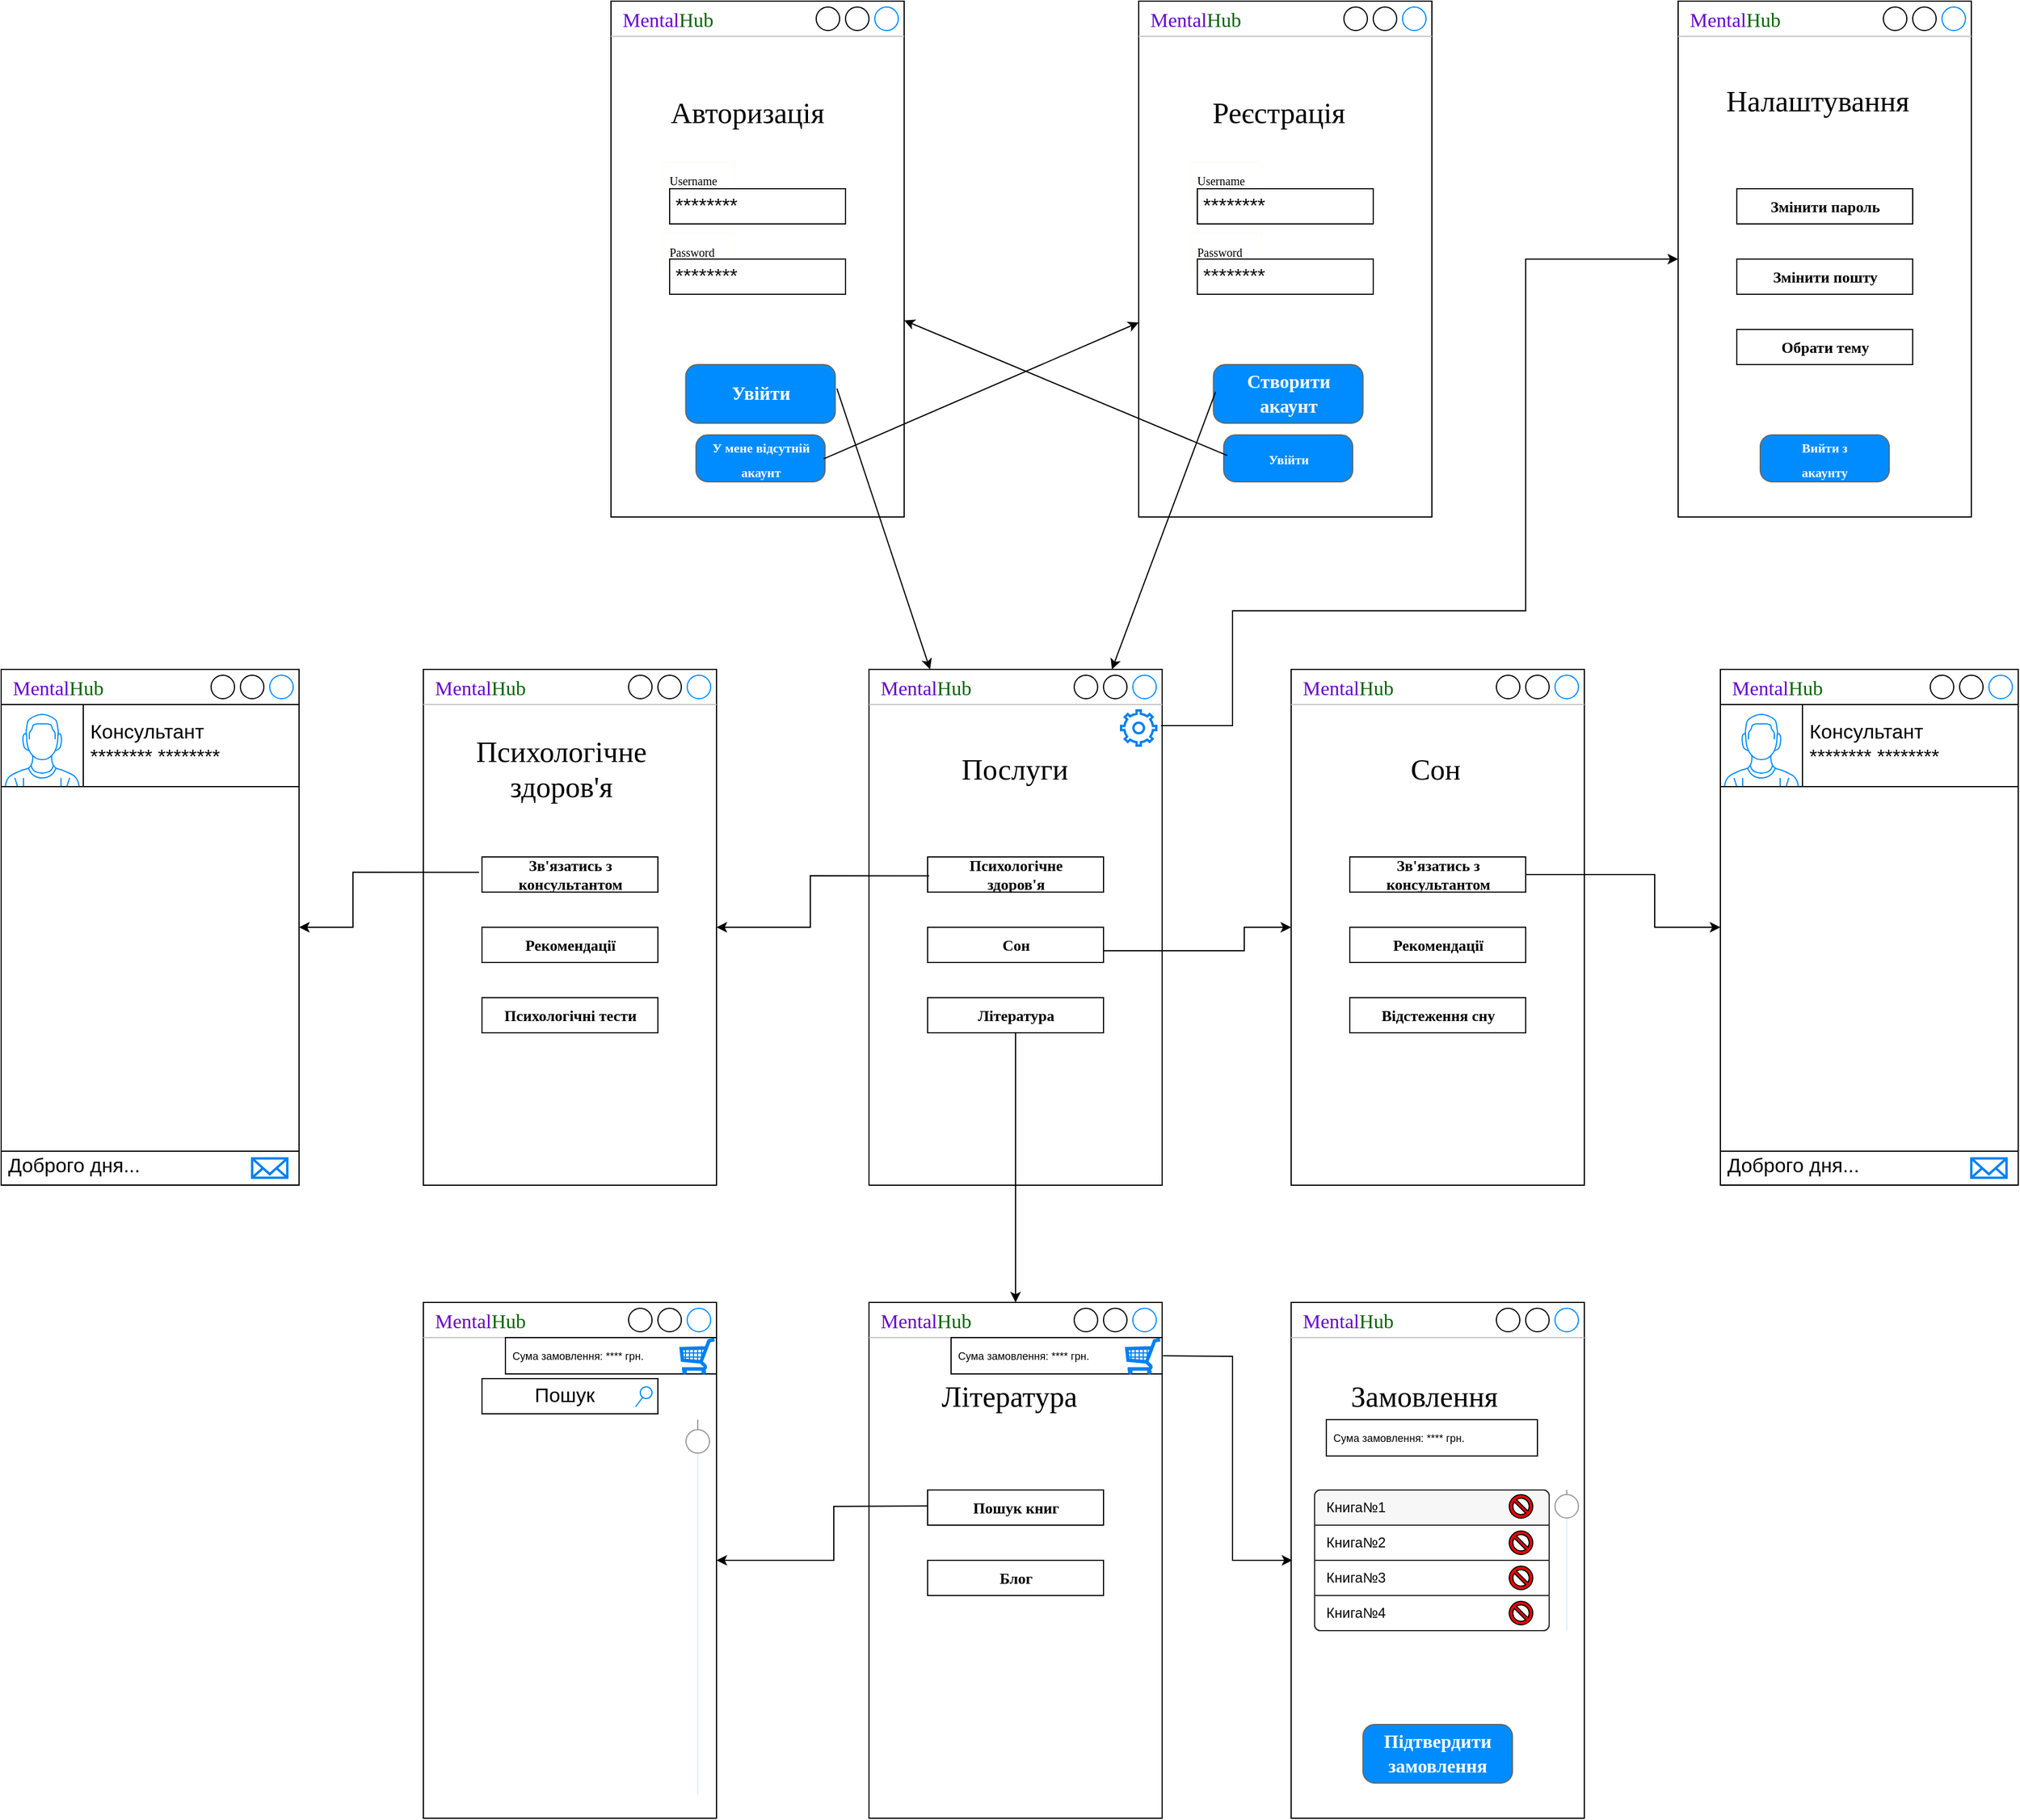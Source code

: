 <mxfile version="21.8.2" type="device">
  <diagram name="Страница — 1" id="GnSCQww6XoY2D_I-w1qQ">
    <mxGraphModel dx="707" dy="452" grid="1" gridSize="10" guides="1" tooltips="1" connect="1" arrows="1" fold="1" page="1" pageScale="1" pageWidth="3300" pageHeight="2339" math="0" shadow="0">
      <root>
        <mxCell id="0" />
        <mxCell id="1" parent="0" />
        <mxCell id="6fhiK-dv3YmNcR4Dkuwi-2" value="&lt;font face=&quot;Comic Sans MS&quot;&gt;&lt;font color=&quot;#6600cc&quot;&gt;Mental&lt;/font&gt;&lt;font color=&quot;#006600&quot;&gt;Hub&lt;/font&gt;&lt;/font&gt;" style="strokeWidth=1;shadow=0;dashed=0;align=center;html=1;shape=mxgraph.mockup.containers.window;align=left;verticalAlign=top;spacingLeft=8;strokeColor2=#008cff;strokeColor3=#c4c4c4;fontColor=#666666;mainText=;fontSize=17;labelBackgroundColor=none;whiteSpace=wrap;" parent="1" vertex="1">
          <mxGeometry x="860" y="40" width="250" height="440" as="geometry" />
        </mxCell>
        <mxCell id="6fhiK-dv3YmNcR4Dkuwi-6" value="&lt;font color=&quot;#000000&quot;&gt;&lt;span style=&quot;font-size: 25px;&quot;&gt;Авторизація&lt;/span&gt;&lt;/font&gt;" style="strokeWidth=0;shadow=0;dashed=0;align=center;html=1;shape=mxgraph.mockup.forms.pwField;strokeColor=#FFFFFF;mainText=;align=left;fontColor=#666666;fontSize=17;spacingLeft=3;fontFamily=Ubuntu;fontSource=https%3A%2F%2Ffonts.googleapis.com%2Fcss%3Ffamily%3DUbuntu;" parent="1" vertex="1">
          <mxGeometry x="906.25" y="120" width="157.5" height="30" as="geometry" />
        </mxCell>
        <mxCell id="6fhiK-dv3YmNcR4Dkuwi-7" value="&lt;font data-font-src=&quot;https://fonts.googleapis.com/css?family=Ubuntu&quot; face=&quot;Ubuntu&quot; style=&quot;font-size: 10px;&quot; color=&quot;#000000&quot;&gt;Username&lt;/font&gt;" style="strokeWidth=1;shadow=0;dashed=0;align=center;html=1;shape=mxgraph.mockup.forms.pwField;strokeColor=#FFFCF7;mainText=;align=left;fontColor=#666666;fontSize=17;spacingLeft=3;" parent="1" vertex="1">
          <mxGeometry x="905" y="177" width="60" height="30" as="geometry" />
        </mxCell>
        <mxCell id="6fhiK-dv3YmNcR4Dkuwi-4" value="&lt;font color=&quot;#000000&quot;&gt;********&lt;/font&gt;" style="strokeWidth=1;shadow=0;dashed=0;align=center;html=1;shape=mxgraph.mockup.forms.pwField;strokeColor=#000000;mainText=;align=left;fontColor=#666666;fontSize=17;spacingLeft=3;" parent="1" vertex="1">
          <mxGeometry x="910" y="200" width="150" height="30" as="geometry" />
        </mxCell>
        <mxCell id="6fhiK-dv3YmNcR4Dkuwi-8" value="&lt;font data-font-src=&quot;https://fonts.googleapis.com/css?family=Ubuntu&quot; face=&quot;Ubuntu&quot; style=&quot;font-size: 10px;&quot; color=&quot;#000000&quot;&gt;Password&lt;/font&gt;" style="strokeWidth=1;shadow=0;dashed=0;align=center;html=1;shape=mxgraph.mockup.forms.pwField;strokeColor=#FFFCF7;mainText=;align=left;fontColor=#666666;fontSize=17;spacingLeft=3;" parent="1" vertex="1">
          <mxGeometry x="905" y="238" width="60" height="30" as="geometry" />
        </mxCell>
        <mxCell id="6fhiK-dv3YmNcR4Dkuwi-3" value="&lt;font color=&quot;#0d0d0d&quot;&gt;********&lt;/font&gt;" style="strokeWidth=1;shadow=0;dashed=0;align=center;html=1;shape=mxgraph.mockup.forms.pwField;strokeColor=#0F0F0F;mainText=;align=left;fontColor=#666666;fontSize=17;spacingLeft=3;" parent="1" vertex="1">
          <mxGeometry x="910" y="260" width="150" height="30" as="geometry" />
        </mxCell>
        <mxCell id="6fhiK-dv3YmNcR4Dkuwi-9" value="&lt;font style=&quot;font-size: 16px;&quot; data-font-src=&quot;https://fonts.googleapis.com/css?family=Ubuntu&quot; face=&quot;Ubuntu&quot;&gt;Увійти&lt;/font&gt;" style="strokeWidth=1;shadow=0;dashed=0;align=center;html=1;shape=mxgraph.mockup.buttons.button;strokeColor=#666666;fontColor=#ffffff;mainText=;buttonStyle=round;fontSize=17;fontStyle=1;fillColor=#008cff;whiteSpace=wrap;" parent="1" vertex="1">
          <mxGeometry x="923.75" y="350" width="127.5" height="50" as="geometry" />
        </mxCell>
        <mxCell id="6fhiK-dv3YmNcR4Dkuwi-10" value="&lt;font face=&quot;Ubuntu&quot;&gt;&lt;span style=&quot;font-size: 11px;&quot;&gt;У мене відсутній акаунт&lt;/span&gt;&lt;/font&gt;" style="strokeWidth=1;shadow=0;dashed=0;align=center;html=1;shape=mxgraph.mockup.buttons.button;strokeColor=#666666;fontColor=#ffffff;mainText=;buttonStyle=round;fontSize=17;fontStyle=1;fillColor=#008cff;verticalAlign=middle;horizontal=1;whiteSpace=wrap;labelBackgroundColor=none;labelBorderColor=none;spacing=0;" parent="1" vertex="1">
          <mxGeometry x="932.5" y="410" width="110" height="40" as="geometry" />
        </mxCell>
        <mxCell id="6fhiK-dv3YmNcR4Dkuwi-14" value="&lt;font face=&quot;Comic Sans MS&quot;&gt;&lt;font color=&quot;#6600cc&quot;&gt;Mental&lt;/font&gt;&lt;font color=&quot;#006600&quot;&gt;Hub&lt;/font&gt;&lt;/font&gt;" style="strokeWidth=1;shadow=0;dashed=0;align=center;html=1;shape=mxgraph.mockup.containers.window;align=left;verticalAlign=top;spacingLeft=8;strokeColor2=#008cff;strokeColor3=#c4c4c4;fontColor=#666666;mainText=;fontSize=17;labelBackgroundColor=none;whiteSpace=wrap;" parent="1" vertex="1">
          <mxGeometry x="1310" y="40" width="250" height="440" as="geometry" />
        </mxCell>
        <mxCell id="6fhiK-dv3YmNcR4Dkuwi-15" value="&lt;font color=&quot;#000000&quot;&gt;&lt;span style=&quot;font-size: 25px;&quot;&gt;Реєстрація&lt;/span&gt;&lt;/font&gt;" style="strokeWidth=0;shadow=0;dashed=0;align=center;html=1;shape=mxgraph.mockup.forms.pwField;strokeColor=#FFFFFF;mainText=;align=left;fontColor=#666666;fontSize=17;spacingLeft=3;fontFamily=Ubuntu;fontSource=https%3A%2F%2Ffonts.googleapis.com%2Fcss%3Ffamily%3DUbuntu;" parent="1" vertex="1">
          <mxGeometry x="1368.13" y="120" width="133.75" height="30" as="geometry" />
        </mxCell>
        <mxCell id="6fhiK-dv3YmNcR4Dkuwi-16" value="&lt;font data-font-src=&quot;https://fonts.googleapis.com/css?family=Ubuntu&quot; face=&quot;Ubuntu&quot; style=&quot;font-size: 10px;&quot; color=&quot;#000000&quot;&gt;Username&lt;/font&gt;" style="strokeWidth=1;shadow=0;dashed=0;align=center;html=1;shape=mxgraph.mockup.forms.pwField;strokeColor=#FFFCF7;mainText=;align=left;fontColor=#666666;fontSize=17;spacingLeft=3;" parent="1" vertex="1">
          <mxGeometry x="1355" y="177" width="60" height="30" as="geometry" />
        </mxCell>
        <mxCell id="6fhiK-dv3YmNcR4Dkuwi-17" value="&lt;font color=&quot;#000000&quot;&gt;********&lt;/font&gt;" style="strokeWidth=1;shadow=0;dashed=0;align=center;html=1;shape=mxgraph.mockup.forms.pwField;strokeColor=#000000;mainText=;align=left;fontColor=#666666;fontSize=17;spacingLeft=3;" parent="1" vertex="1">
          <mxGeometry x="1360" y="200" width="150" height="30" as="geometry" />
        </mxCell>
        <mxCell id="6fhiK-dv3YmNcR4Dkuwi-18" value="&lt;font data-font-src=&quot;https://fonts.googleapis.com/css?family=Ubuntu&quot; face=&quot;Ubuntu&quot; style=&quot;font-size: 10px;&quot; color=&quot;#000000&quot;&gt;Password&lt;/font&gt;" style="strokeWidth=1;shadow=0;dashed=0;align=center;html=1;shape=mxgraph.mockup.forms.pwField;strokeColor=#FFFCF7;mainText=;align=left;fontColor=#666666;fontSize=17;spacingLeft=3;" parent="1" vertex="1">
          <mxGeometry x="1355" y="238" width="60" height="30" as="geometry" />
        </mxCell>
        <mxCell id="6fhiK-dv3YmNcR4Dkuwi-19" value="&lt;font color=&quot;#0d0d0d&quot;&gt;********&lt;/font&gt;" style="strokeWidth=1;shadow=0;dashed=0;align=center;html=1;shape=mxgraph.mockup.forms.pwField;strokeColor=#0F0F0F;mainText=;align=left;fontColor=#666666;fontSize=17;spacingLeft=3;" parent="1" vertex="1">
          <mxGeometry x="1360" y="260" width="150" height="30" as="geometry" />
        </mxCell>
        <mxCell id="6fhiK-dv3YmNcR4Dkuwi-20" value="&lt;font face=&quot;Ubuntu&quot;&gt;&lt;span style=&quot;font-size: 16px;&quot;&gt;Створити&lt;br&gt;акаунт&lt;br&gt;&lt;/span&gt;&lt;/font&gt;" style="strokeWidth=1;shadow=0;dashed=0;align=center;html=1;shape=mxgraph.mockup.buttons.button;strokeColor=#666666;fontColor=#ffffff;mainText=;buttonStyle=round;fontSize=17;fontStyle=1;fillColor=#008cff;whiteSpace=wrap;" parent="1" vertex="1">
          <mxGeometry x="1373.75" y="350" width="127.5" height="50" as="geometry" />
        </mxCell>
        <mxCell id="6fhiK-dv3YmNcR4Dkuwi-21" value="&lt;font face=&quot;Ubuntu&quot;&gt;&lt;span style=&quot;font-size: 11px;&quot;&gt;Увійти&lt;/span&gt;&lt;/font&gt;" style="strokeWidth=1;shadow=0;dashed=0;align=center;html=1;shape=mxgraph.mockup.buttons.button;strokeColor=#666666;fontColor=#ffffff;mainText=;buttonStyle=round;fontSize=17;fontStyle=1;fillColor=#008cff;verticalAlign=middle;horizontal=1;whiteSpace=wrap;labelBackgroundColor=none;labelBorderColor=none;spacing=0;" parent="1" vertex="1">
          <mxGeometry x="1382.5" y="410" width="110" height="40" as="geometry" />
        </mxCell>
        <mxCell id="fYolHv9IbK95dR3w9ptZ-1" value="&lt;font face=&quot;Comic Sans MS&quot;&gt;&lt;font color=&quot;#6600cc&quot;&gt;Mental&lt;/font&gt;&lt;font color=&quot;#006600&quot;&gt;Hub&lt;/font&gt;&lt;/font&gt;" style="strokeWidth=1;shadow=0;dashed=0;align=center;html=1;shape=mxgraph.mockup.containers.window;align=left;verticalAlign=top;spacingLeft=8;strokeColor2=#008cff;strokeColor3=#c4c4c4;fontColor=#666666;mainText=;fontSize=17;labelBackgroundColor=none;whiteSpace=wrap;" vertex="1" parent="1">
          <mxGeometry x="1080" y="610" width="250" height="440" as="geometry" />
        </mxCell>
        <mxCell id="fYolHv9IbK95dR3w9ptZ-2" value="&lt;font color=&quot;#000000&quot;&gt;&lt;span style=&quot;font-size: 25px;&quot;&gt;Послуги&lt;/span&gt;&lt;/font&gt;" style="strokeWidth=0;shadow=0;dashed=0;align=center;html=1;shape=mxgraph.mockup.forms.pwField;strokeColor=#FFFFFF;mainText=;align=left;fontColor=#666666;fontSize=17;spacingLeft=3;fontFamily=Ubuntu;fontSource=https%3A%2F%2Ffonts.googleapis.com%2Fcss%3Ffamily%3DUbuntu;" vertex="1" parent="1">
          <mxGeometry x="1154.06" y="680" width="101.87" height="30" as="geometry" />
        </mxCell>
        <mxCell id="fYolHv9IbK95dR3w9ptZ-4" value="&lt;div style=&quot;&quot;&gt;&lt;br&gt;&lt;/div&gt;" style="strokeWidth=1;shadow=0;dashed=0;align=center;html=1;shape=mxgraph.mockup.forms.pwField;strokeColor=#000000;mainText=;align=left;fontColor=#666666;fontSize=17;spacingLeft=3;verticalAlign=middle;" vertex="1" parent="1">
          <mxGeometry x="1130" y="770" width="150" height="30" as="geometry" />
        </mxCell>
        <mxCell id="fYolHv9IbK95dR3w9ptZ-6" value="" style="strokeWidth=1;shadow=0;dashed=0;align=center;html=1;shape=mxgraph.mockup.forms.pwField;strokeColor=#0F0F0F;mainText=;align=left;fontColor=#666666;fontSize=17;spacingLeft=3;" vertex="1" parent="1">
          <mxGeometry x="1130" y="830" width="150" height="30" as="geometry" />
        </mxCell>
        <mxCell id="fYolHv9IbK95dR3w9ptZ-10" value="&lt;font style=&quot;font-size: 13px;&quot; data-font-src=&quot;https://fonts.googleapis.com/css?family=Ubuntu&quot; face=&quot;Ubuntu&quot;&gt;&lt;b&gt;Психологічне&lt;br&gt;здоров&#39;я&lt;/b&gt;&lt;/font&gt;" style="text;html=1;align=center;verticalAlign=middle;resizable=0;points=[];autosize=1;strokeColor=none;fillColor=none;" vertex="1" parent="1">
          <mxGeometry x="1149.99" y="765" width="110" height="40" as="geometry" />
        </mxCell>
        <mxCell id="fYolHv9IbK95dR3w9ptZ-11" value="&lt;font size=&quot;1&quot; face=&quot;Ubuntu&quot;&gt;&lt;b style=&quot;font-size: 13px;&quot;&gt;Сон&lt;/b&gt;&lt;/font&gt;" style="text;html=1;align=center;verticalAlign=middle;resizable=0;points=[];autosize=1;strokeColor=none;fillColor=none;" vertex="1" parent="1">
          <mxGeometry x="1179.99" y="830" width="50" height="30" as="geometry" />
        </mxCell>
        <mxCell id="fYolHv9IbK95dR3w9ptZ-12" value="" style="strokeWidth=1;shadow=0;dashed=0;align=center;html=1;shape=mxgraph.mockup.forms.pwField;strokeColor=#0F0F0F;mainText=;align=left;fontColor=#666666;fontSize=17;spacingLeft=3;" vertex="1" parent="1">
          <mxGeometry x="1129.99" y="890" width="150" height="30" as="geometry" />
        </mxCell>
        <mxCell id="fYolHv9IbK95dR3w9ptZ-13" value="&lt;font face=&quot;Ubuntu&quot;&gt;&lt;span style=&quot;font-size: 13px;&quot;&gt;&lt;b&gt;Література&lt;/b&gt;&lt;/span&gt;&lt;/font&gt;" style="text;html=1;align=center;verticalAlign=middle;resizable=0;points=[];autosize=1;strokeColor=none;fillColor=none;" vertex="1" parent="1">
          <mxGeometry x="1159.98" y="890" width="90" height="30" as="geometry" />
        </mxCell>
        <mxCell id="fYolHv9IbK95dR3w9ptZ-14" value="" style="html=1;verticalLabelPosition=bottom;align=center;labelBackgroundColor=#ffffff;verticalAlign=top;strokeWidth=2;strokeColor=#0080F0;shadow=0;dashed=0;shape=mxgraph.ios7.icons.settings;" vertex="1" parent="1">
          <mxGeometry x="1295" y="645" width="30" height="30" as="geometry" />
        </mxCell>
        <mxCell id="fYolHv9IbK95dR3w9ptZ-16" value="&lt;font face=&quot;Comic Sans MS&quot;&gt;&lt;font color=&quot;#6600cc&quot;&gt;Mental&lt;/font&gt;&lt;font color=&quot;#006600&quot;&gt;Hub&lt;/font&gt;&lt;/font&gt;" style="strokeWidth=1;shadow=0;dashed=0;align=center;html=1;shape=mxgraph.mockup.containers.window;align=left;verticalAlign=top;spacingLeft=8;strokeColor2=#008cff;strokeColor3=#c4c4c4;fontColor=#666666;mainText=;fontSize=17;labelBackgroundColor=none;whiteSpace=wrap;" vertex="1" parent="1">
          <mxGeometry x="700" y="610" width="250" height="440" as="geometry" />
        </mxCell>
        <mxCell id="fYolHv9IbK95dR3w9ptZ-17" value="&lt;div style=&quot;text-align: center;&quot;&gt;&lt;span style=&quot;font-size: 25px; color: rgb(0, 0, 0); background-color: initial;&quot;&gt;Психологічне&lt;/span&gt;&lt;/div&gt;&lt;font color=&quot;#000000&quot;&gt;&lt;div style=&quot;text-align: center;&quot;&gt;&lt;span style=&quot;font-size: 25px; background-color: initial;&quot;&gt;здоров&#39;я&lt;/span&gt;&lt;/div&gt;&lt;/font&gt;" style="strokeWidth=0;shadow=0;dashed=0;align=center;html=1;shape=mxgraph.mockup.forms.pwField;strokeColor=#FFFFFF;mainText=;align=left;fontColor=#666666;fontSize=17;spacingLeft=3;fontFamily=Ubuntu;fontSource=https%3A%2F%2Ffonts.googleapis.com%2Fcss%3Ffamily%3DUbuntu;" vertex="1" parent="1">
          <mxGeometry x="739.98" y="670" width="170" height="50" as="geometry" />
        </mxCell>
        <mxCell id="fYolHv9IbK95dR3w9ptZ-18" value="&lt;div style=&quot;&quot;&gt;&lt;br&gt;&lt;/div&gt;" style="strokeWidth=1;shadow=0;dashed=0;align=center;html=1;shape=mxgraph.mockup.forms.pwField;strokeColor=#000000;mainText=;align=left;fontColor=#666666;fontSize=17;spacingLeft=3;verticalAlign=middle;" vertex="1" parent="1">
          <mxGeometry x="750" y="770" width="150" height="30" as="geometry" />
        </mxCell>
        <mxCell id="fYolHv9IbK95dR3w9ptZ-19" value="" style="strokeWidth=1;shadow=0;dashed=0;align=center;html=1;shape=mxgraph.mockup.forms.pwField;strokeColor=#0F0F0F;mainText=;align=left;fontColor=#666666;fontSize=17;spacingLeft=3;" vertex="1" parent="1">
          <mxGeometry x="750" y="830" width="150" height="30" as="geometry" />
        </mxCell>
        <mxCell id="fYolHv9IbK95dR3w9ptZ-21" value="&lt;font face=&quot;Ubuntu&quot;&gt;&lt;span style=&quot;font-size: 13px;&quot;&gt;&lt;b&gt;Рекомендації&lt;/b&gt;&lt;/span&gt;&lt;/font&gt;" style="text;html=1;align=center;verticalAlign=middle;resizable=0;points=[];autosize=1;strokeColor=none;fillColor=none;" vertex="1" parent="1">
          <mxGeometry x="769.99" y="830" width="110" height="30" as="geometry" />
        </mxCell>
        <mxCell id="fYolHv9IbK95dR3w9ptZ-22" value="" style="strokeWidth=1;shadow=0;dashed=0;align=center;html=1;shape=mxgraph.mockup.forms.pwField;strokeColor=#0F0F0F;mainText=;align=left;fontColor=#666666;fontSize=17;spacingLeft=3;" vertex="1" parent="1">
          <mxGeometry x="749.99" y="890" width="150" height="30" as="geometry" />
        </mxCell>
        <mxCell id="fYolHv9IbK95dR3w9ptZ-23" value="&lt;font face=&quot;Ubuntu&quot;&gt;&lt;span style=&quot;font-size: 13px;&quot;&gt;&lt;b&gt;Психологічні тести&lt;/b&gt;&lt;/span&gt;&lt;/font&gt;" style="text;html=1;align=center;verticalAlign=middle;resizable=0;points=[];autosize=1;strokeColor=none;fillColor=none;" vertex="1" parent="1">
          <mxGeometry x="754.98" y="890" width="140" height="30" as="geometry" />
        </mxCell>
        <mxCell id="fYolHv9IbK95dR3w9ptZ-25" value="&lt;font face=&quot;Comic Sans MS&quot;&gt;&lt;font color=&quot;#6600cc&quot;&gt;Mental&lt;/font&gt;&lt;font color=&quot;#006600&quot;&gt;Hub&lt;/font&gt;&lt;/font&gt;" style="strokeWidth=1;shadow=0;dashed=0;align=center;html=1;shape=mxgraph.mockup.containers.window;align=left;verticalAlign=top;spacingLeft=8;strokeColor2=#008cff;strokeColor3=#c4c4c4;fontColor=#666666;mainText=;fontSize=17;labelBackgroundColor=none;whiteSpace=wrap;" vertex="1" parent="1">
          <mxGeometry x="1440" y="610" width="250" height="440" as="geometry" />
        </mxCell>
        <mxCell id="fYolHv9IbK95dR3w9ptZ-26" value="&lt;font color=&quot;#000000&quot;&gt;&lt;span style=&quot;font-size: 25px;&quot;&gt;Сон&lt;/span&gt;&lt;/font&gt;" style="strokeWidth=0;shadow=0;dashed=0;align=center;html=1;shape=mxgraph.mockup.forms.pwField;strokeColor=#FFFFFF;mainText=;align=left;fontColor=#666666;fontSize=17;spacingLeft=3;fontFamily=Ubuntu;fontSource=https%3A%2F%2Ffonts.googleapis.com%2Fcss%3Ffamily%3DUbuntu;" vertex="1" parent="1">
          <mxGeometry x="1537.01" y="680" width="55.94" height="30" as="geometry" />
        </mxCell>
        <mxCell id="fYolHv9IbK95dR3w9ptZ-27" value="&lt;div style=&quot;&quot;&gt;&lt;br&gt;&lt;/div&gt;" style="strokeWidth=1;shadow=0;dashed=0;align=center;html=1;shape=mxgraph.mockup.forms.pwField;strokeColor=#000000;mainText=;align=left;fontColor=#666666;fontSize=17;spacingLeft=3;verticalAlign=middle;" vertex="1" parent="1">
          <mxGeometry x="1490" y="770" width="150" height="30" as="geometry" />
        </mxCell>
        <mxCell id="fYolHv9IbK95dR3w9ptZ-28" value="" style="strokeWidth=1;shadow=0;dashed=0;align=center;html=1;shape=mxgraph.mockup.forms.pwField;strokeColor=#0F0F0F;mainText=;align=left;fontColor=#666666;fontSize=17;spacingLeft=3;" vertex="1" parent="1">
          <mxGeometry x="1490" y="830" width="150" height="30" as="geometry" />
        </mxCell>
        <mxCell id="fYolHv9IbK95dR3w9ptZ-29" value="&lt;font face=&quot;Ubuntu&quot;&gt;&lt;span style=&quot;font-size: 13px;&quot;&gt;&lt;b&gt;Зв&#39;язатись з &lt;br&gt;консультантом&lt;/b&gt;&lt;/span&gt;&lt;/font&gt;" style="text;html=1;align=center;verticalAlign=middle;resizable=0;points=[];autosize=1;strokeColor=none;fillColor=none;" vertex="1" parent="1">
          <mxGeometry x="1504.99" y="765" width="120" height="40" as="geometry" />
        </mxCell>
        <mxCell id="fYolHv9IbK95dR3w9ptZ-30" value="&lt;font size=&quot;1&quot; face=&quot;Ubuntu&quot;&gt;&lt;b style=&quot;font-size: 13px;&quot;&gt;Рекомендації&lt;/b&gt;&lt;/font&gt;" style="text;html=1;align=center;verticalAlign=middle;resizable=0;points=[];autosize=1;strokeColor=none;fillColor=none;" vertex="1" parent="1">
          <mxGeometry x="1509.99" y="830" width="110" height="30" as="geometry" />
        </mxCell>
        <mxCell id="fYolHv9IbK95dR3w9ptZ-31" value="" style="strokeWidth=1;shadow=0;dashed=0;align=center;html=1;shape=mxgraph.mockup.forms.pwField;strokeColor=#0F0F0F;mainText=;align=left;fontColor=#666666;fontSize=17;spacingLeft=3;" vertex="1" parent="1">
          <mxGeometry x="1489.99" y="890" width="150" height="30" as="geometry" />
        </mxCell>
        <mxCell id="fYolHv9IbK95dR3w9ptZ-34" value="&lt;font face=&quot;Comic Sans MS&quot;&gt;&lt;font color=&quot;#6600cc&quot;&gt;Mental&lt;/font&gt;&lt;font color=&quot;#006600&quot;&gt;Hub&lt;/font&gt;&lt;/font&gt;" style="strokeWidth=1;shadow=0;dashed=0;align=center;html=1;shape=mxgraph.mockup.containers.window;align=left;verticalAlign=top;spacingLeft=8;strokeColor2=#008cff;strokeColor3=#c4c4c4;fontColor=#666666;mainText=;fontSize=17;labelBackgroundColor=none;whiteSpace=wrap;" vertex="1" parent="1">
          <mxGeometry x="1080" y="1150" width="250" height="440" as="geometry" />
        </mxCell>
        <mxCell id="fYolHv9IbK95dR3w9ptZ-35" value="&lt;font color=&quot;#000000&quot;&gt;&lt;span style=&quot;font-size: 25px;&quot;&gt;Література&lt;/span&gt;&lt;/font&gt;" style="strokeWidth=0;shadow=0;dashed=0;align=center;html=1;shape=mxgraph.mockup.forms.pwField;strokeColor=#FFFFFF;mainText=;align=left;fontColor=#666666;fontSize=17;spacingLeft=3;fontFamily=Ubuntu;fontSource=https%3A%2F%2Ffonts.googleapis.com%2Fcss%3Ffamily%3DUbuntu;" vertex="1" parent="1">
          <mxGeometry x="1137.03" y="1215" width="135.94" height="30" as="geometry" />
        </mxCell>
        <mxCell id="fYolHv9IbK95dR3w9ptZ-36" value="&lt;div style=&quot;&quot;&gt;&lt;br&gt;&lt;/div&gt;" style="strokeWidth=1;shadow=0;dashed=0;align=center;html=1;shape=mxgraph.mockup.forms.pwField;strokeColor=#000000;mainText=;align=left;fontColor=#666666;fontSize=17;spacingLeft=3;verticalAlign=middle;" vertex="1" parent="1">
          <mxGeometry x="1130" y="1310" width="150" height="30" as="geometry" />
        </mxCell>
        <mxCell id="fYolHv9IbK95dR3w9ptZ-37" value="" style="strokeWidth=1;shadow=0;dashed=0;align=center;html=1;shape=mxgraph.mockup.forms.pwField;strokeColor=#0F0F0F;mainText=;align=left;fontColor=#666666;fontSize=17;spacingLeft=3;" vertex="1" parent="1">
          <mxGeometry x="1130" y="1370" width="150" height="30" as="geometry" />
        </mxCell>
        <mxCell id="fYolHv9IbK95dR3w9ptZ-38" value="&lt;font face=&quot;Ubuntu&quot;&gt;&lt;span style=&quot;font-size: 13px;&quot;&gt;&lt;b&gt;Пошук книг&lt;/b&gt;&lt;/span&gt;&lt;/font&gt;" style="text;html=1;align=center;verticalAlign=middle;resizable=0;points=[];autosize=1;strokeColor=none;fillColor=none;" vertex="1" parent="1">
          <mxGeometry x="1154.99" y="1310" width="100" height="30" as="geometry" />
        </mxCell>
        <mxCell id="fYolHv9IbK95dR3w9ptZ-39" value="&lt;font size=&quot;1&quot; face=&quot;Ubuntu&quot;&gt;&lt;b style=&quot;font-size: 13px;&quot;&gt;Блог&lt;/b&gt;&lt;/font&gt;" style="text;html=1;align=center;verticalAlign=middle;resizable=0;points=[];autosize=1;strokeColor=none;fillColor=none;" vertex="1" parent="1">
          <mxGeometry x="1179.99" y="1370" width="50" height="30" as="geometry" />
        </mxCell>
        <mxCell id="fYolHv9IbK95dR3w9ptZ-43" value="&lt;font face=&quot;Comic Sans MS&quot;&gt;&lt;font color=&quot;#6600cc&quot;&gt;Mental&lt;/font&gt;&lt;font color=&quot;#006600&quot;&gt;Hub&lt;/font&gt;&lt;/font&gt;" style="strokeWidth=1;shadow=0;dashed=0;align=center;html=1;shape=mxgraph.mockup.containers.window;align=left;verticalAlign=top;spacingLeft=8;strokeColor2=#008cff;strokeColor3=#c4c4c4;fontColor=#666666;mainText=;fontSize=17;labelBackgroundColor=none;whiteSpace=wrap;" vertex="1" parent="1">
          <mxGeometry x="1770" y="40" width="250" height="440" as="geometry" />
        </mxCell>
        <mxCell id="fYolHv9IbK95dR3w9ptZ-44" value="&lt;font color=&quot;#000000&quot;&gt;&lt;span style=&quot;font-size: 25px;&quot;&gt;Налаштування&lt;/span&gt;&lt;/font&gt;" style="strokeWidth=0;shadow=0;dashed=0;align=center;html=1;shape=mxgraph.mockup.forms.pwField;strokeColor=#FFFFFF;mainText=;align=left;fontColor=#666666;fontSize=17;spacingLeft=3;fontFamily=Ubuntu;fontSource=https%3A%2F%2Ffonts.googleapis.com%2Fcss%3Ffamily%3DUbuntu;" vertex="1" parent="1">
          <mxGeometry x="1806" y="110" width="177.99" height="30" as="geometry" />
        </mxCell>
        <mxCell id="fYolHv9IbK95dR3w9ptZ-45" value="&lt;div style=&quot;&quot;&gt;&lt;br&gt;&lt;/div&gt;" style="strokeWidth=1;shadow=0;dashed=0;align=center;html=1;shape=mxgraph.mockup.forms.pwField;strokeColor=#000000;mainText=;align=left;fontColor=#666666;fontSize=17;spacingLeft=3;verticalAlign=middle;" vertex="1" parent="1">
          <mxGeometry x="1820" y="200" width="150" height="30" as="geometry" />
        </mxCell>
        <mxCell id="fYolHv9IbK95dR3w9ptZ-46" value="" style="strokeWidth=1;shadow=0;dashed=0;align=center;html=1;shape=mxgraph.mockup.forms.pwField;strokeColor=#0F0F0F;mainText=;align=left;fontColor=#666666;fontSize=17;spacingLeft=3;" vertex="1" parent="1">
          <mxGeometry x="1820" y="260" width="150" height="30" as="geometry" />
        </mxCell>
        <mxCell id="fYolHv9IbK95dR3w9ptZ-47" value="&lt;font face=&quot;Ubuntu&quot;&gt;&lt;span style=&quot;font-size: 13px;&quot;&gt;&lt;b&gt;Змінити пароль&lt;/b&gt;&lt;/span&gt;&lt;/font&gt;" style="text;html=1;align=center;verticalAlign=middle;resizable=0;points=[];autosize=1;strokeColor=none;fillColor=none;" vertex="1" parent="1">
          <mxGeometry x="1834.99" y="200" width="120" height="30" as="geometry" />
        </mxCell>
        <mxCell id="fYolHv9IbK95dR3w9ptZ-48" value="&lt;font size=&quot;1&quot; face=&quot;Ubuntu&quot;&gt;&lt;b style=&quot;font-size: 13px;&quot;&gt;Змінити пошту&lt;/b&gt;&lt;/font&gt;" style="text;html=1;align=center;verticalAlign=middle;resizable=0;points=[];autosize=1;strokeColor=none;fillColor=none;" vertex="1" parent="1">
          <mxGeometry x="1839.99" y="260" width="110" height="30" as="geometry" />
        </mxCell>
        <mxCell id="fYolHv9IbK95dR3w9ptZ-49" value="" style="strokeWidth=1;shadow=0;dashed=0;align=center;html=1;shape=mxgraph.mockup.forms.pwField;strokeColor=#0F0F0F;mainText=;align=left;fontColor=#666666;fontSize=17;spacingLeft=3;" vertex="1" parent="1">
          <mxGeometry x="1819.99" y="320" width="150" height="30" as="geometry" />
        </mxCell>
        <mxCell id="fYolHv9IbK95dR3w9ptZ-50" value="&lt;font face=&quot;Ubuntu&quot;&gt;&lt;span style=&quot;font-size: 13px;&quot;&gt;&lt;b&gt;Обрати тему&lt;/b&gt;&lt;/span&gt;&lt;/font&gt;" style="text;html=1;align=center;verticalAlign=middle;resizable=0;points=[];autosize=1;strokeColor=none;fillColor=none;" vertex="1" parent="1">
          <mxGeometry x="1844.98" y="320" width="100" height="30" as="geometry" />
        </mxCell>
        <mxCell id="fYolHv9IbK95dR3w9ptZ-63" value="&lt;font color=&quot;#000000&quot; style=&quot;font-size: 9px;&quot;&gt;Сума замовлення: **** грн.&lt;/font&gt;" style="strokeWidth=1;shadow=0;dashed=0;align=center;html=1;shape=mxgraph.mockup.text.textBox;fontColor=#666666;align=left;fontSize=17;spacingLeft=4;spacingTop=-3;whiteSpace=wrap;strokeColor=#000000;mainText=" vertex="1" parent="1">
          <mxGeometry x="1149.99" y="1180" width="180.01" height="31" as="geometry" />
        </mxCell>
        <mxCell id="fYolHv9IbK95dR3w9ptZ-62" value="" style="verticalLabelPosition=bottom;shadow=0;dashed=0;align=center;html=1;verticalAlign=top;strokeWidth=1;shape=mxgraph.mockup.misc.shoppingCart;strokeColor=#0080f0;" vertex="1" parent="1">
          <mxGeometry x="1299" y="1181" width="30" height="30" as="geometry" />
        </mxCell>
        <mxCell id="fYolHv9IbK95dR3w9ptZ-64" value="&lt;font face=&quot;Comic Sans MS&quot;&gt;&lt;font color=&quot;#6600cc&quot;&gt;Mental&lt;/font&gt;&lt;font color=&quot;#006600&quot;&gt;Hub&lt;/font&gt;&lt;/font&gt;" style="strokeWidth=1;shadow=0;dashed=0;align=center;html=1;shape=mxgraph.mockup.containers.window;align=left;verticalAlign=top;spacingLeft=8;strokeColor2=#008cff;strokeColor3=#c4c4c4;fontColor=#666666;mainText=;fontSize=17;labelBackgroundColor=none;whiteSpace=wrap;" vertex="1" parent="1">
          <mxGeometry x="700" y="1150" width="250" height="440" as="geometry" />
        </mxCell>
        <mxCell id="fYolHv9IbK95dR3w9ptZ-70" value="&lt;font color=&quot;#000000&quot; style=&quot;font-size: 9px;&quot;&gt;Сума замовлення: **** грн.&lt;/font&gt;" style="strokeWidth=1;shadow=0;dashed=0;align=center;html=1;shape=mxgraph.mockup.text.textBox;fontColor=#666666;align=left;fontSize=17;spacingLeft=4;spacingTop=-3;whiteSpace=wrap;strokeColor=#000000;mainText=" vertex="1" parent="1">
          <mxGeometry x="769.99" y="1180" width="180.01" height="31" as="geometry" />
        </mxCell>
        <mxCell id="fYolHv9IbK95dR3w9ptZ-71" value="" style="verticalLabelPosition=bottom;shadow=0;dashed=0;align=center;html=1;verticalAlign=top;strokeWidth=1;shape=mxgraph.mockup.misc.shoppingCart;strokeColor=#0080f0;" vertex="1" parent="1">
          <mxGeometry x="919" y="1181" width="30" height="30" as="geometry" />
        </mxCell>
        <mxCell id="fYolHv9IbK95dR3w9ptZ-72" value="&lt;blockquote style=&quot;margin: 0 0 0 40px; border: none; padding: 0px;&quot;&gt;&lt;font color=&quot;#000000&quot;&gt;Пошук&lt;/font&gt;&lt;/blockquote&gt;" style="strokeWidth=1;shadow=0;dashed=0;align=center;html=1;shape=mxgraph.mockup.forms.searchBox;strokeColor=#000000;mainText=;strokeColor2=#008cff;fontColor=#666666;fontSize=17;align=left;spacingLeft=3;whiteSpace=wrap;" vertex="1" parent="1">
          <mxGeometry x="750" y="1215" width="150" height="30" as="geometry" />
        </mxCell>
        <mxCell id="fYolHv9IbK95dR3w9ptZ-73" value="" style="verticalLabelPosition=bottom;shadow=0;dashed=0;align=center;html=1;verticalAlign=top;strokeWidth=1;shape=mxgraph.mockup.forms.horSlider;strokeColor=#999999;sliderStyle=basic;sliderPos=95.625;handleStyle=circle;fillColor2=#ddeeff;direction=north;" vertex="1" parent="1">
          <mxGeometry x="919" y="1250" width="30" height="320" as="geometry" />
        </mxCell>
        <mxCell id="fYolHv9IbK95dR3w9ptZ-74" value="&lt;font face=&quot;Comic Sans MS&quot;&gt;&lt;font color=&quot;#6600cc&quot;&gt;Mental&lt;/font&gt;&lt;font color=&quot;#006600&quot;&gt;Hub&lt;/font&gt;&lt;/font&gt;" style="strokeWidth=1;shadow=0;dashed=0;align=center;html=1;shape=mxgraph.mockup.containers.window;align=left;verticalAlign=top;spacingLeft=8;strokeColor2=#008cff;strokeColor3=#c4c4c4;fontColor=#666666;mainText=;fontSize=17;labelBackgroundColor=none;whiteSpace=wrap;" vertex="1" parent="1">
          <mxGeometry x="1439.98" y="1150" width="250" height="440" as="geometry" />
        </mxCell>
        <mxCell id="fYolHv9IbK95dR3w9ptZ-80" value="&lt;font color=&quot;#000000&quot; style=&quot;font-size: 9px;&quot;&gt;Сума замовлення: **** грн.&lt;/font&gt;" style="strokeWidth=1;shadow=0;dashed=0;align=center;html=1;shape=mxgraph.mockup.text.textBox;fontColor=#666666;align=left;fontSize=17;spacingLeft=4;spacingTop=-3;whiteSpace=wrap;strokeColor=#000000;mainText=" vertex="1" parent="1">
          <mxGeometry x="1469.99" y="1250" width="180.01" height="31" as="geometry" />
        </mxCell>
        <mxCell id="fYolHv9IbK95dR3w9ptZ-82" value="&lt;font face=&quot;Ubuntu&quot;&gt;&lt;span style=&quot;font-size: 16px;&quot;&gt;Підтвердити&lt;br&gt;замовлення&lt;br&gt;&lt;/span&gt;&lt;/font&gt;" style="strokeWidth=1;shadow=0;dashed=0;align=center;html=1;shape=mxgraph.mockup.buttons.button;strokeColor=#666666;fontColor=#ffffff;mainText=;buttonStyle=round;fontSize=17;fontStyle=1;fillColor=#008cff;whiteSpace=wrap;" vertex="1" parent="1">
          <mxGeometry x="1501.23" y="1510" width="127.5" height="50" as="geometry" />
        </mxCell>
        <mxCell id="fYolHv9IbK95dR3w9ptZ-94" value="" style="html=1;shadow=0;dashed=0;shape=mxgraph.bootstrap.rrect;rSize=5;strokeColor=#292929;html=1;whiteSpace=wrap;fillColor=#FFFFFF;fontColor=#000000;" vertex="1" parent="1">
          <mxGeometry x="1460" y="1310" width="200" height="120" as="geometry" />
        </mxCell>
        <mxCell id="fYolHv9IbK95dR3w9ptZ-95" value="Книга№1" style="html=1;shadow=0;dashed=0;shape=mxgraph.bootstrap.topButton;strokeColor=inherit;fillColor=#F7F7F7;rSize=5;perimeter=none;whiteSpace=wrap;resizeWidth=1;align=left;spacing=10;" vertex="1" parent="fYolHv9IbK95dR3w9ptZ-94">
          <mxGeometry width="200" height="30" relative="1" as="geometry" />
        </mxCell>
        <mxCell id="fYolHv9IbK95dR3w9ptZ-96" value="Книга№2" style="strokeColor=inherit;fillColor=inherit;gradientColor=inherit;fontColor=inherit;html=1;shadow=0;dashed=0;perimeter=none;whiteSpace=wrap;resizeWidth=1;align=left;spacing=10;" vertex="1" parent="fYolHv9IbK95dR3w9ptZ-94">
          <mxGeometry width="200" height="30" relative="1" as="geometry">
            <mxPoint y="30" as="offset" />
          </mxGeometry>
        </mxCell>
        <mxCell id="fYolHv9IbK95dR3w9ptZ-97" value="Книга№3" style="strokeColor=#292929;fillColor=inherit;gradientColor=inherit;fontColor=inherit;html=1;shadow=0;dashed=0;perimeter=none;whiteSpace=wrap;resizeWidth=1;align=left;spacing=10;" vertex="1" parent="fYolHv9IbK95dR3w9ptZ-94">
          <mxGeometry width="200" height="30" relative="1" as="geometry">
            <mxPoint y="60" as="offset" />
          </mxGeometry>
        </mxCell>
        <mxCell id="fYolHv9IbK95dR3w9ptZ-98" value="Книга№4" style="strokeColor=inherit;fillColor=inherit;gradientColor=inherit;fontColor=inherit;html=1;shadow=0;dashed=0;shape=mxgraph.bootstrap.bottomButton;rSize=5;perimeter=none;whiteSpace=wrap;resizeWidth=1;resizeHeight=0;align=left;spacing=10;" vertex="1" parent="fYolHv9IbK95dR3w9ptZ-94">
          <mxGeometry y="1" width="200" height="30" relative="1" as="geometry">
            <mxPoint y="-30" as="offset" />
          </mxGeometry>
        </mxCell>
        <mxCell id="fYolHv9IbK95dR3w9ptZ-100" value="" style="verticalLabelPosition=bottom;verticalAlign=top;html=1;shape=mxgraph.basic.no_symbol;fillColor=#FF0000;" vertex="1" parent="fYolHv9IbK95dR3w9ptZ-94">
          <mxGeometry x="166" y="4" width="20" height="20" as="geometry" />
        </mxCell>
        <mxCell id="fYolHv9IbK95dR3w9ptZ-107" value="" style="verticalLabelPosition=bottom;verticalAlign=top;html=1;shape=mxgraph.basic.no_symbol;fillColor=#FF0000;" vertex="1" parent="fYolHv9IbK95dR3w9ptZ-94">
          <mxGeometry x="166" y="35" width="20" height="20" as="geometry" />
        </mxCell>
        <mxCell id="fYolHv9IbK95dR3w9ptZ-108" value="" style="verticalLabelPosition=bottom;verticalAlign=top;html=1;shape=mxgraph.basic.no_symbol;fillColor=#FF0000;" vertex="1" parent="fYolHv9IbK95dR3w9ptZ-94">
          <mxGeometry x="166" y="65" width="20" height="20" as="geometry" />
        </mxCell>
        <mxCell id="fYolHv9IbK95dR3w9ptZ-109" value="" style="verticalLabelPosition=bottom;verticalAlign=top;html=1;shape=mxgraph.basic.no_symbol;fillColor=#FF0000;" vertex="1" parent="fYolHv9IbK95dR3w9ptZ-94">
          <mxGeometry x="166" y="95" width="20" height="20" as="geometry" />
        </mxCell>
        <mxCell id="fYolHv9IbK95dR3w9ptZ-99" value="&lt;font color=&quot;#000000&quot;&gt;&lt;span style=&quot;font-size: 25px;&quot;&gt;Замовлення&lt;/span&gt;&lt;/font&gt;" style="strokeWidth=0;shadow=0;dashed=0;align=center;html=1;shape=mxgraph.mockup.forms.pwField;strokeColor=#FFFFFF;mainText=;align=left;fontColor=#666666;fontSize=17;spacingLeft=3;fontFamily=Ubuntu;fontSource=https%3A%2F%2Ffonts.googleapis.com%2Fcss%3Ffamily%3DUbuntu;" vertex="1" parent="1">
          <mxGeometry x="1486.02" y="1215" width="157.97" height="30" as="geometry" />
        </mxCell>
        <mxCell id="fYolHv9IbK95dR3w9ptZ-110" value="" style="verticalLabelPosition=bottom;shadow=0;dashed=0;align=center;html=1;verticalAlign=top;strokeWidth=1;shape=mxgraph.mockup.forms.horSlider;strokeColor=#999999;sliderStyle=basic;sliderPos=91.925;handleStyle=circle;fillColor2=#ddeeff;direction=north;" vertex="1" parent="1">
          <mxGeometry x="1660" y="1310" width="30" height="120" as="geometry" />
        </mxCell>
        <mxCell id="fYolHv9IbK95dR3w9ptZ-111" value="" style="endArrow=classic;html=1;rounded=0;exitX=1.004;exitY=0.502;exitDx=0;exitDy=0;exitPerimeter=0;entryX=0.004;entryY=0.5;entryDx=0;entryDy=0;entryPerimeter=0;" edge="1" parent="1" source="fYolHv9IbK95dR3w9ptZ-63" target="fYolHv9IbK95dR3w9ptZ-74">
          <mxGeometry width="50" height="50" relative="1" as="geometry">
            <mxPoint x="1380" y="1280" as="sourcePoint" />
            <mxPoint x="1430" y="1230" as="targetPoint" />
            <Array as="points">
              <mxPoint x="1390" y="1196" />
              <mxPoint x="1390" y="1370" />
            </Array>
          </mxGeometry>
        </mxCell>
        <mxCell id="fYolHv9IbK95dR3w9ptZ-112" value="" style="endArrow=classic;html=1;rounded=0;exitX=0;exitY=0.456;exitDx=0;exitDy=0;exitPerimeter=0;" edge="1" parent="1" source="fYolHv9IbK95dR3w9ptZ-36" target="fYolHv9IbK95dR3w9ptZ-64">
          <mxGeometry width="50" height="50" relative="1" as="geometry">
            <mxPoint x="1040" y="1370" as="sourcePoint" />
            <mxPoint x="960" y="1324" as="targetPoint" />
            <Array as="points">
              <mxPoint x="1050" y="1324" />
              <mxPoint x="1050" y="1370" />
            </Array>
          </mxGeometry>
        </mxCell>
        <mxCell id="fYolHv9IbK95dR3w9ptZ-113" value="" style="endArrow=classic;html=1;rounded=0;" edge="1" parent="1" source="fYolHv9IbK95dR3w9ptZ-12" target="fYolHv9IbK95dR3w9ptZ-34">
          <mxGeometry width="50" height="50" relative="1" as="geometry">
            <mxPoint x="1150" y="1040" as="sourcePoint" />
            <mxPoint x="1200" y="990" as="targetPoint" />
          </mxGeometry>
        </mxCell>
        <mxCell id="fYolHv9IbK95dR3w9ptZ-114" value="" style="endArrow=classic;html=1;rounded=0;exitX=1.011;exitY=0.409;exitDx=0;exitDy=0;exitPerimeter=0;" edge="1" parent="1" source="6fhiK-dv3YmNcR4Dkuwi-9" target="fYolHv9IbK95dR3w9ptZ-1">
          <mxGeometry width="50" height="50" relative="1" as="geometry">
            <mxPoint x="1240" y="510" as="sourcePoint" />
            <mxPoint x="1290" y="460" as="targetPoint" />
          </mxGeometry>
        </mxCell>
        <mxCell id="fYolHv9IbK95dR3w9ptZ-115" value="" style="endArrow=classic;html=1;rounded=0;exitX=0.014;exitY=0.466;exitDx=0;exitDy=0;exitPerimeter=0;" edge="1" parent="1" source="6fhiK-dv3YmNcR4Dkuwi-20" target="fYolHv9IbK95dR3w9ptZ-1">
          <mxGeometry width="50" height="50" relative="1" as="geometry">
            <mxPoint x="1240" y="510" as="sourcePoint" />
            <mxPoint x="1290" y="460" as="targetPoint" />
          </mxGeometry>
        </mxCell>
        <mxCell id="fYolHv9IbK95dR3w9ptZ-116" value="" style="endArrow=classic;html=1;rounded=0;exitX=0.989;exitY=0.511;exitDx=0;exitDy=0;exitPerimeter=0;" edge="1" parent="1" source="6fhiK-dv3YmNcR4Dkuwi-10" target="6fhiK-dv3YmNcR4Dkuwi-14">
          <mxGeometry width="50" height="50" relative="1" as="geometry">
            <mxPoint x="1240" y="510" as="sourcePoint" />
            <mxPoint x="1290" y="460" as="targetPoint" />
          </mxGeometry>
        </mxCell>
        <mxCell id="fYolHv9IbK95dR3w9ptZ-117" value="" style="endArrow=classic;html=1;rounded=0;exitX=0.028;exitY=0.439;exitDx=0;exitDy=0;exitPerimeter=0;" edge="1" parent="1" source="6fhiK-dv3YmNcR4Dkuwi-21" target="6fhiK-dv3YmNcR4Dkuwi-2">
          <mxGeometry width="50" height="50" relative="1" as="geometry">
            <mxPoint x="1240" y="510" as="sourcePoint" />
            <mxPoint x="1290" y="460" as="targetPoint" />
          </mxGeometry>
        </mxCell>
        <mxCell id="fYolHv9IbK95dR3w9ptZ-118" value="&lt;font size=&quot;1&quot; face=&quot;Ubuntu&quot;&gt;&lt;b style=&quot;font-size: 13px;&quot;&gt;Відстеження сну&lt;/b&gt;&lt;/font&gt;" style="text;html=1;align=center;verticalAlign=middle;resizable=0;points=[];autosize=1;strokeColor=none;fillColor=none;" vertex="1" parent="1">
          <mxGeometry x="1505.01" y="890" width="120" height="30" as="geometry" />
        </mxCell>
        <mxCell id="fYolHv9IbK95dR3w9ptZ-119" value="&lt;font face=&quot;Comic Sans MS&quot;&gt;&lt;font color=&quot;#6600cc&quot;&gt;Mental&lt;/font&gt;&lt;font color=&quot;#006600&quot;&gt;Hub&lt;/font&gt;&lt;/font&gt;" style="strokeWidth=1;shadow=0;dashed=0;align=center;html=1;shape=mxgraph.mockup.containers.window;align=left;verticalAlign=top;spacingLeft=8;strokeColor2=#008cff;strokeColor3=#c4c4c4;fontColor=#666666;mainText=;fontSize=17;labelBackgroundColor=none;whiteSpace=wrap;" vertex="1" parent="1">
          <mxGeometry x="1806" y="610" width="254" height="440" as="geometry" />
        </mxCell>
        <mxCell id="fYolHv9IbK95dR3w9ptZ-134" value="&lt;font color=&quot;#000000&quot;&gt;Доброго дня...&lt;/font&gt;" style="strokeWidth=1;shadow=0;dashed=0;align=center;html=1;shape=mxgraph.mockup.text.textBox;fontColor=#666666;align=left;fontSize=17;spacingLeft=4;spacingTop=-3;whiteSpace=wrap;strokeColor=#000000;mainText=" vertex="1" parent="1">
          <mxGeometry x="1806" y="1021" width="254" height="28.82" as="geometry" />
        </mxCell>
        <mxCell id="fYolHv9IbK95dR3w9ptZ-127" value="" style="html=1;verticalLabelPosition=bottom;align=center;labelBackgroundColor=#ffffff;verticalAlign=top;strokeWidth=2;strokeColor=#0080F0;shadow=0;dashed=0;shape=mxgraph.ios7.icons.mail;" vertex="1" parent="1">
          <mxGeometry x="2020" y="1027.16" width="30" height="16.5" as="geometry" />
        </mxCell>
        <mxCell id="fYolHv9IbK95dR3w9ptZ-135" value="" style="verticalLabelPosition=bottom;shadow=0;dashed=0;align=center;html=1;verticalAlign=top;strokeWidth=1;shape=mxgraph.mockup.containers.userMale;strokeColor=#000000;strokeColor2=#008cff;" vertex="1" parent="1">
          <mxGeometry x="1806" y="640" width="70" height="70" as="geometry" />
        </mxCell>
        <mxCell id="fYolHv9IbK95dR3w9ptZ-136" value="&lt;font color=&quot;#000000&quot;&gt;Консультант&lt;br&gt;******** ********&lt;br&gt;&lt;/font&gt;" style="strokeWidth=1;shadow=0;dashed=0;align=center;html=1;shape=mxgraph.mockup.text.textBox;fontColor=#666666;align=left;fontSize=17;spacingLeft=4;spacingTop=-3;whiteSpace=wrap;strokeColor=#000000;mainText=" vertex="1" parent="1">
          <mxGeometry x="1876" y="640" width="184" height="70" as="geometry" />
        </mxCell>
        <mxCell id="fYolHv9IbK95dR3w9ptZ-137" value="" style="endArrow=classic;html=1;rounded=0;" edge="1" parent="1" target="fYolHv9IbK95dR3w9ptZ-25">
          <mxGeometry width="50" height="50" relative="1" as="geometry">
            <mxPoint x="1280" y="850" as="sourcePoint" />
            <mxPoint x="1620" y="860" as="targetPoint" />
            <Array as="points">
              <mxPoint x="1400" y="850" />
              <mxPoint x="1400" y="830" />
            </Array>
          </mxGeometry>
        </mxCell>
        <mxCell id="fYolHv9IbK95dR3w9ptZ-138" value="" style="endArrow=classic;html=1;rounded=0;" edge="1" parent="1" source="fYolHv9IbK95dR3w9ptZ-27" target="fYolHv9IbK95dR3w9ptZ-119">
          <mxGeometry width="50" height="50" relative="1" as="geometry">
            <mxPoint x="1800" y="890" as="sourcePoint" />
            <mxPoint x="1850" y="840" as="targetPoint" />
            <Array as="points">
              <mxPoint x="1750" y="785" />
              <mxPoint x="1750" y="830" />
            </Array>
          </mxGeometry>
        </mxCell>
        <mxCell id="fYolHv9IbK95dR3w9ptZ-140" value="&lt;font face=&quot;Comic Sans MS&quot;&gt;&lt;font color=&quot;#6600cc&quot;&gt;Mental&lt;/font&gt;&lt;font color=&quot;#006600&quot;&gt;Hub&lt;/font&gt;&lt;/font&gt;" style="strokeWidth=1;shadow=0;dashed=0;align=center;html=1;shape=mxgraph.mockup.containers.window;align=left;verticalAlign=top;spacingLeft=8;strokeColor2=#008cff;strokeColor3=#c4c4c4;fontColor=#666666;mainText=;fontSize=17;labelBackgroundColor=none;whiteSpace=wrap;" vertex="1" parent="1">
          <mxGeometry x="340" y="610" width="254" height="440" as="geometry" />
        </mxCell>
        <mxCell id="fYolHv9IbK95dR3w9ptZ-141" value="&lt;font color=&quot;#000000&quot;&gt;Доброго дня...&lt;/font&gt;" style="strokeWidth=1;shadow=0;dashed=0;align=center;html=1;shape=mxgraph.mockup.text.textBox;fontColor=#666666;align=left;fontSize=17;spacingLeft=4;spacingTop=-3;whiteSpace=wrap;strokeColor=#000000;mainText=" vertex="1" parent="1">
          <mxGeometry x="340" y="1021" width="254" height="28.82" as="geometry" />
        </mxCell>
        <mxCell id="fYolHv9IbK95dR3w9ptZ-142" value="" style="html=1;verticalLabelPosition=bottom;align=center;labelBackgroundColor=#ffffff;verticalAlign=top;strokeWidth=2;strokeColor=#0080F0;shadow=0;dashed=0;shape=mxgraph.ios7.icons.mail;" vertex="1" parent="1">
          <mxGeometry x="554" y="1027.16" width="30" height="16.5" as="geometry" />
        </mxCell>
        <mxCell id="fYolHv9IbK95dR3w9ptZ-143" value="" style="verticalLabelPosition=bottom;shadow=0;dashed=0;align=center;html=1;verticalAlign=top;strokeWidth=1;shape=mxgraph.mockup.containers.userMale;strokeColor=#000000;strokeColor2=#008cff;" vertex="1" parent="1">
          <mxGeometry x="340" y="640" width="70" height="70" as="geometry" />
        </mxCell>
        <mxCell id="fYolHv9IbK95dR3w9ptZ-144" value="&lt;font color=&quot;#000000&quot;&gt;Консультант&lt;br&gt;******** ********&lt;br&gt;&lt;/font&gt;" style="strokeWidth=1;shadow=0;dashed=0;align=center;html=1;shape=mxgraph.mockup.text.textBox;fontColor=#666666;align=left;fontSize=17;spacingLeft=4;spacingTop=-3;whiteSpace=wrap;strokeColor=#000000;mainText=" vertex="1" parent="1">
          <mxGeometry x="410" y="640" width="184" height="70" as="geometry" />
        </mxCell>
        <mxCell id="fYolHv9IbK95dR3w9ptZ-145" value="&lt;font face=&quot;Ubuntu&quot;&gt;&lt;span style=&quot;font-size: 13px;&quot;&gt;&lt;b&gt;Зв&#39;язатись з &lt;br&gt;консультантом&lt;/b&gt;&lt;/span&gt;&lt;/font&gt;" style="text;html=1;align=center;verticalAlign=middle;resizable=0;points=[];autosize=1;strokeColor=none;fillColor=none;" vertex="1" parent="1">
          <mxGeometry x="764.99" y="765" width="120" height="40" as="geometry" />
        </mxCell>
        <mxCell id="fYolHv9IbK95dR3w9ptZ-146" value="" style="endArrow=classic;html=1;rounded=0;exitX=0.009;exitY=0.538;exitDx=0;exitDy=0;exitPerimeter=0;" edge="1" parent="1" source="fYolHv9IbK95dR3w9ptZ-4" target="fYolHv9IbK95dR3w9ptZ-16">
          <mxGeometry width="50" height="50" relative="1" as="geometry">
            <mxPoint x="930" y="760" as="sourcePoint" />
            <mxPoint x="980" y="710" as="targetPoint" />
            <Array as="points">
              <mxPoint x="1030" y="786" />
              <mxPoint x="1030" y="830" />
            </Array>
          </mxGeometry>
        </mxCell>
        <mxCell id="fYolHv9IbK95dR3w9ptZ-147" value="" style="endArrow=classic;html=1;rounded=0;exitX=-0.017;exitY=0.439;exitDx=0;exitDy=0;exitPerimeter=0;" edge="1" parent="1" source="fYolHv9IbK95dR3w9ptZ-18" target="fYolHv9IbK95dR3w9ptZ-140">
          <mxGeometry width="50" height="50" relative="1" as="geometry">
            <mxPoint x="770" y="870" as="sourcePoint" />
            <mxPoint x="820" y="820" as="targetPoint" />
            <Array as="points">
              <mxPoint x="640" y="783" />
              <mxPoint x="640" y="830" />
            </Array>
          </mxGeometry>
        </mxCell>
        <mxCell id="fYolHv9IbK95dR3w9ptZ-149" value="" style="endArrow=classic;html=1;rounded=0;exitX=0.996;exitY=0.109;exitDx=0;exitDy=0;exitPerimeter=0;" edge="1" parent="1" source="fYolHv9IbK95dR3w9ptZ-1" target="fYolHv9IbK95dR3w9ptZ-43">
          <mxGeometry width="50" height="50" relative="1" as="geometry">
            <mxPoint x="1470" y="630" as="sourcePoint" />
            <mxPoint x="1520" y="580" as="targetPoint" />
            <Array as="points">
              <mxPoint x="1390" y="658" />
              <mxPoint x="1390" y="560" />
              <mxPoint x="1640" y="560" />
              <mxPoint x="1640" y="260" />
            </Array>
          </mxGeometry>
        </mxCell>
        <mxCell id="fYolHv9IbK95dR3w9ptZ-150" value="&lt;font face=&quot;Ubuntu&quot;&gt;&lt;span style=&quot;font-size: 11px;&quot;&gt;Вийти з&lt;br&gt;акаунту&lt;br&gt;&lt;/span&gt;&lt;/font&gt;" style="strokeWidth=1;shadow=0;dashed=0;align=center;html=1;shape=mxgraph.mockup.buttons.button;strokeColor=#666666;fontColor=#ffffff;mainText=;buttonStyle=round;fontSize=17;fontStyle=1;fillColor=#008cff;verticalAlign=middle;horizontal=1;whiteSpace=wrap;labelBackgroundColor=none;labelBorderColor=none;spacing=0;" vertex="1" parent="1">
          <mxGeometry x="1840" y="410" width="110" height="40" as="geometry" />
        </mxCell>
      </root>
    </mxGraphModel>
  </diagram>
</mxfile>
